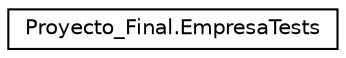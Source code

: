 digraph "Graphical Class Hierarchy"
{
 // INTERACTIVE_SVG=YES
 // LATEX_PDF_SIZE
  edge [fontname="Helvetica",fontsize="10",labelfontname="Helvetica",labelfontsize="10"];
  node [fontname="Helvetica",fontsize="10",shape=record];
  rankdir="LR";
  Node0 [label="Proyecto_Final.EmpresaTests",height=0.2,width=0.4,color="black", fillcolor="white", style="filled",URL="$classProyecto__Final_1_1EmpresaTests.html",tooltip="Prueba de la clase Empresa y la clase UserEmpresa."];
}
